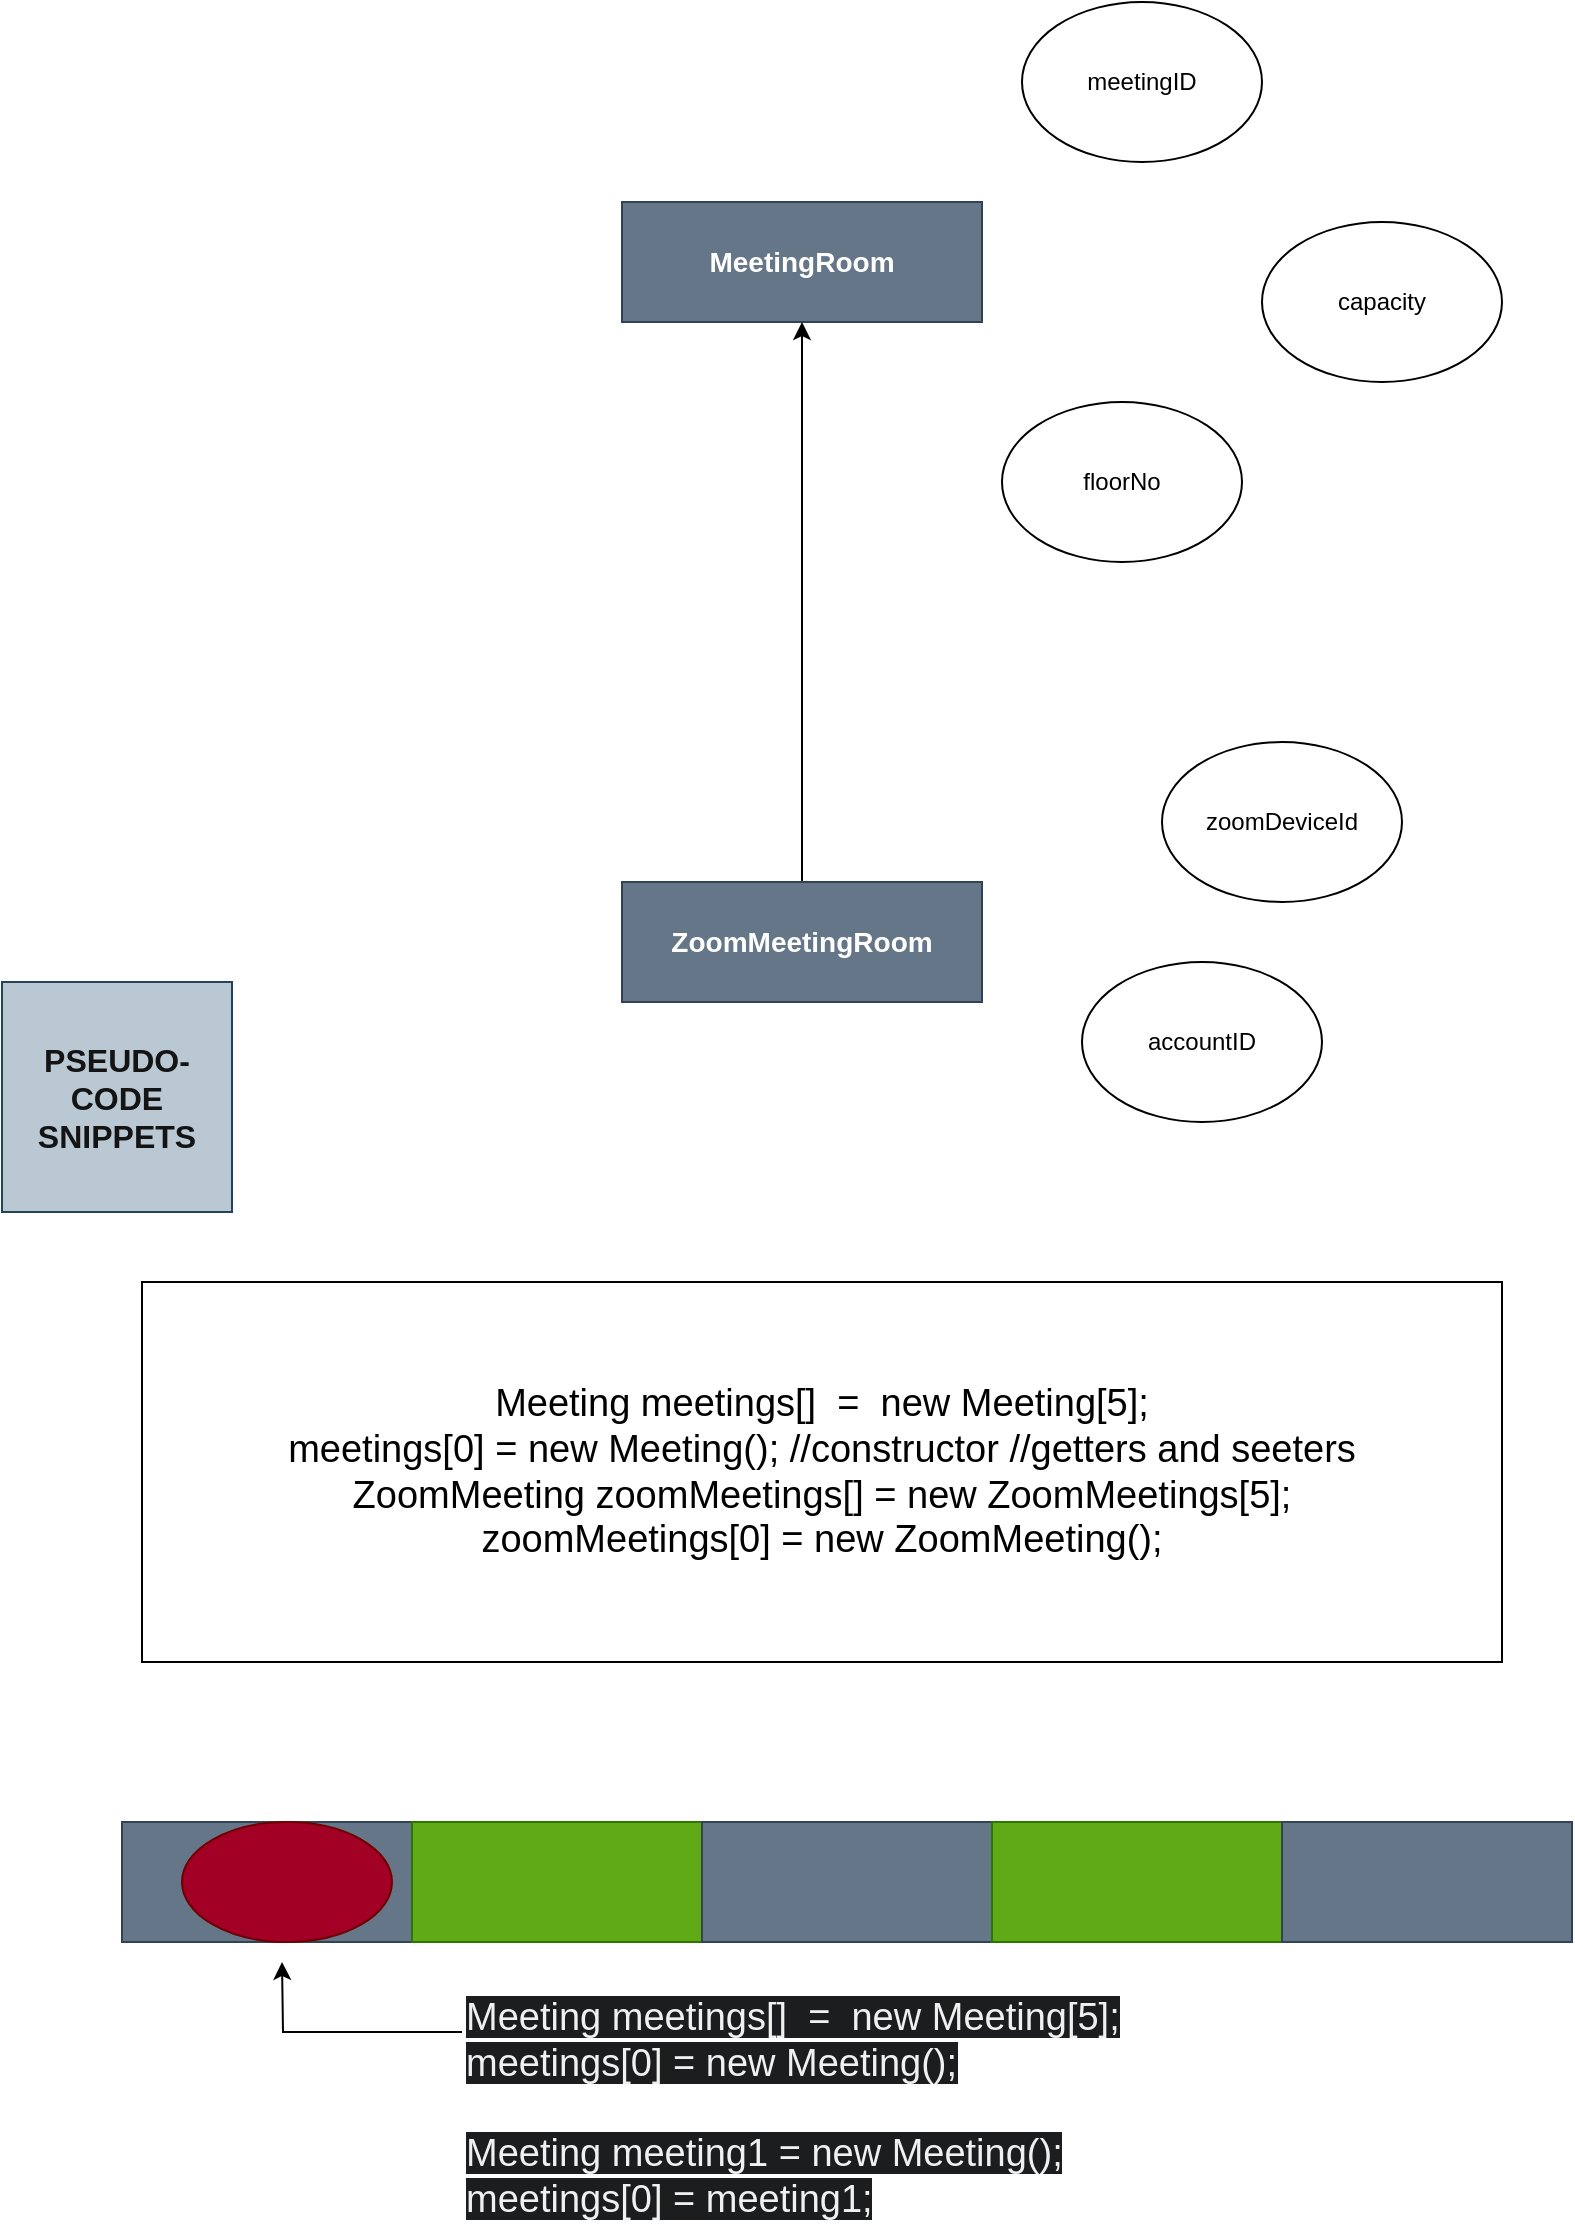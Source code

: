 <mxfile version="24.5.3" type="device">
  <diagram name="Page-1" id="om4HHHsU7aC2W0cappdG">
    <mxGraphModel dx="1034" dy="605" grid="1" gridSize="10" guides="1" tooltips="1" connect="1" arrows="1" fold="1" page="1" pageScale="1" pageWidth="850" pageHeight="1100" math="0" shadow="0">
      <root>
        <mxCell id="0" />
        <mxCell id="1" parent="0" />
        <mxCell id="n8ZgpCW0ZjQEd8stwqfs-15" value="MeetingRoom" style="rounded=0;whiteSpace=wrap;html=1;fillColor=#647687;fontColor=#ffffff;strokeColor=#314354;fontSize=14;fontStyle=1" vertex="1" parent="1">
          <mxGeometry x="340" y="100" width="180" height="60" as="geometry" />
        </mxCell>
        <mxCell id="n8ZgpCW0ZjQEd8stwqfs-17" style="edgeStyle=orthogonalEdgeStyle;rounded=0;orthogonalLoop=1;jettySize=auto;html=1;entryX=0.5;entryY=1;entryDx=0;entryDy=0;" edge="1" parent="1" source="n8ZgpCW0ZjQEd8stwqfs-16" target="n8ZgpCW0ZjQEd8stwqfs-15">
          <mxGeometry relative="1" as="geometry" />
        </mxCell>
        <mxCell id="n8ZgpCW0ZjQEd8stwqfs-16" value="ZoomMeetingRoom" style="rounded=0;whiteSpace=wrap;html=1;fillColor=#647687;fontColor=#ffffff;strokeColor=#314354;fontSize=14;fontStyle=1" vertex="1" parent="1">
          <mxGeometry x="340" y="440" width="180" height="60" as="geometry" />
        </mxCell>
        <mxCell id="n8ZgpCW0ZjQEd8stwqfs-18" value="capacity" style="ellipse;whiteSpace=wrap;html=1;" vertex="1" parent="1">
          <mxGeometry x="660" y="110" width="120" height="80" as="geometry" />
        </mxCell>
        <mxCell id="n8ZgpCW0ZjQEd8stwqfs-19" value="floorNo" style="ellipse;whiteSpace=wrap;html=1;" vertex="1" parent="1">
          <mxGeometry x="530" y="200" width="120" height="80" as="geometry" />
        </mxCell>
        <mxCell id="n8ZgpCW0ZjQEd8stwqfs-20" value="meetingID" style="ellipse;whiteSpace=wrap;html=1;" vertex="1" parent="1">
          <mxGeometry x="540" width="120" height="80" as="geometry" />
        </mxCell>
        <mxCell id="n8ZgpCW0ZjQEd8stwqfs-23" value="zoomDeviceId" style="ellipse;whiteSpace=wrap;html=1;" vertex="1" parent="1">
          <mxGeometry x="610" y="370" width="120" height="80" as="geometry" />
        </mxCell>
        <mxCell id="n8ZgpCW0ZjQEd8stwqfs-24" value="accountID" style="ellipse;whiteSpace=wrap;html=1;" vertex="1" parent="1">
          <mxGeometry x="570" y="480" width="120" height="80" as="geometry" />
        </mxCell>
        <mxCell id="n8ZgpCW0ZjQEd8stwqfs-25" value="Meeting meetings[]&amp;nbsp; =&amp;nbsp; new Meeting[5];&lt;div style=&quot;font-size: 19px;&quot;&gt;meetings[0] = new Meeting(); //constructor //getters and seeters&lt;/div&gt;&lt;div style=&quot;font-size: 19px;&quot;&gt;ZoomMeeting zoomMeetings[] = new ZoomMeetings[5];&lt;/div&gt;&lt;div style=&quot;font-size: 19px;&quot;&gt;zoomMeetings[0] = new ZoomMeeting();&lt;/div&gt;" style="rounded=0;whiteSpace=wrap;html=1;fontSize=19;" vertex="1" parent="1">
          <mxGeometry x="100" y="640" width="680" height="190" as="geometry" />
        </mxCell>
        <mxCell id="n8ZgpCW0ZjQEd8stwqfs-26" value="&lt;span style=&quot;font-size: 16px; font-weight: 700;&quot;&gt;&lt;font color=&quot;#141414&quot;&gt;PSEUDO-CODE&lt;/font&gt;&lt;/span&gt;&lt;div&gt;&lt;span style=&quot;font-size: 16px; font-weight: 700;&quot;&gt;&lt;font color=&quot;#141414&quot;&gt;SNIPPETS&lt;/font&gt;&lt;/span&gt;&lt;/div&gt;" style="whiteSpace=wrap;html=1;aspect=fixed;fillColor=#bac8d3;strokeColor=#23445d;" vertex="1" parent="1">
          <mxGeometry x="30" y="490" width="115" height="115" as="geometry" />
        </mxCell>
        <mxCell id="n8ZgpCW0ZjQEd8stwqfs-27" value="" style="rounded=0;whiteSpace=wrap;html=1;fillColor=#647687;fontColor=#ffffff;strokeColor=#314354;fontSize=14;fontStyle=1" vertex="1" parent="1">
          <mxGeometry x="90" y="910" width="145" height="60" as="geometry" />
        </mxCell>
        <mxCell id="n8ZgpCW0ZjQEd8stwqfs-29" value="" style="rounded=0;whiteSpace=wrap;html=1;fillColor=#60a917;fontColor=#ffffff;strokeColor=#2D7600;fontSize=14;fontStyle=1" vertex="1" parent="1">
          <mxGeometry x="235" y="910" width="145" height="60" as="geometry" />
        </mxCell>
        <mxCell id="n8ZgpCW0ZjQEd8stwqfs-30" value="" style="rounded=0;whiteSpace=wrap;html=1;fillColor=#647687;fontColor=#ffffff;strokeColor=#314354;fontSize=14;fontStyle=1" vertex="1" parent="1">
          <mxGeometry x="380" y="910" width="145" height="60" as="geometry" />
        </mxCell>
        <mxCell id="n8ZgpCW0ZjQEd8stwqfs-31" value="" style="rounded=0;whiteSpace=wrap;html=1;fillColor=#60a917;fontColor=#ffffff;strokeColor=#2D7600;fontSize=14;fontStyle=1" vertex="1" parent="1">
          <mxGeometry x="525" y="910" width="145" height="60" as="geometry" />
        </mxCell>
        <mxCell id="n8ZgpCW0ZjQEd8stwqfs-32" value="" style="rounded=0;whiteSpace=wrap;html=1;fillColor=#647687;fontColor=#ffffff;strokeColor=#314354;fontSize=14;fontStyle=1" vertex="1" parent="1">
          <mxGeometry x="670" y="910" width="145" height="60" as="geometry" />
        </mxCell>
        <mxCell id="n8ZgpCW0ZjQEd8stwqfs-35" style="edgeStyle=orthogonalEdgeStyle;rounded=0;orthogonalLoop=1;jettySize=auto;html=1;" edge="1" parent="1" source="n8ZgpCW0ZjQEd8stwqfs-33">
          <mxGeometry relative="1" as="geometry">
            <mxPoint x="170" y="980" as="targetPoint" />
          </mxGeometry>
        </mxCell>
        <mxCell id="n8ZgpCW0ZjQEd8stwqfs-33" value="&lt;span style=&quot;color: rgb(240, 240, 240); font-family: Helvetica; font-size: 19px; font-style: normal; font-variant-ligatures: normal; font-variant-caps: normal; font-weight: 400; letter-spacing: normal; orphans: 2; text-align: center; text-indent: 0px; text-transform: none; widows: 2; word-spacing: 0px; -webkit-text-stroke-width: 0px; white-space: normal; background-color: rgb(27, 29, 30); text-decoration-thickness: initial; text-decoration-style: initial; text-decoration-color: initial; display: inline !important; float: none;&quot;&gt;Meeting meetings[]&amp;nbsp; =&amp;nbsp; new Meeting[5];&lt;/span&gt;&lt;div&gt;&lt;span style=&quot;color: rgb(240, 240, 240); font-family: Helvetica; font-size: 19px; font-style: normal; font-variant-ligatures: normal; font-variant-caps: normal; font-weight: 400; letter-spacing: normal; orphans: 2; text-align: center; text-indent: 0px; text-transform: none; widows: 2; word-spacing: 0px; -webkit-text-stroke-width: 0px; white-space: normal; background-color: rgb(27, 29, 30); text-decoration-thickness: initial; text-decoration-style: initial; text-decoration-color: initial; display: inline !important; float: none;&quot;&gt;meetings[0] = new Meeting();&lt;/span&gt;&lt;/div&gt;&lt;div&gt;&lt;span style=&quot;color: rgb(240, 240, 240); font-family: Helvetica; font-size: 19px; font-style: normal; font-variant-ligatures: normal; font-variant-caps: normal; font-weight: 400; letter-spacing: normal; orphans: 2; text-align: center; text-indent: 0px; text-transform: none; widows: 2; word-spacing: 0px; -webkit-text-stroke-width: 0px; white-space: normal; background-color: rgb(27, 29, 30); text-decoration-thickness: initial; text-decoration-style: initial; text-decoration-color: initial; display: inline !important; float: none;&quot;&gt;&lt;br&gt;&lt;/span&gt;&lt;/div&gt;&lt;div&gt;&lt;span style=&quot;color: rgb(240, 240, 240); font-family: Helvetica; font-size: 19px; font-style: normal; font-variant-ligatures: normal; font-variant-caps: normal; font-weight: 400; letter-spacing: normal; orphans: 2; text-align: center; text-indent: 0px; text-transform: none; widows: 2; word-spacing: 0px; -webkit-text-stroke-width: 0px; white-space: normal; background-color: rgb(27, 29, 30); text-decoration-thickness: initial; text-decoration-style: initial; text-decoration-color: initial; display: inline !important; float: none;&quot;&gt;Meeting meeting1 = new Meeting();&lt;/span&gt;&lt;/div&gt;&lt;div&gt;&lt;span style=&quot;color: rgb(240, 240, 240); font-family: Helvetica; font-size: 19px; font-style: normal; font-variant-ligatures: normal; font-variant-caps: normal; font-weight: 400; letter-spacing: normal; orphans: 2; text-align: center; text-indent: 0px; text-transform: none; widows: 2; word-spacing: 0px; -webkit-text-stroke-width: 0px; white-space: normal; background-color: rgb(27, 29, 30); text-decoration-thickness: initial; text-decoration-style: initial; text-decoration-color: initial; display: inline !important; float: none;&quot;&gt;meetings[0] = meeting1;&lt;/span&gt;&lt;/div&gt;" style="text;whiteSpace=wrap;html=1;" vertex="1" parent="1">
          <mxGeometry x="260" y="990" width="360" height="50" as="geometry" />
        </mxCell>
        <mxCell id="n8ZgpCW0ZjQEd8stwqfs-34" value="" style="ellipse;whiteSpace=wrap;html=1;fillColor=#a20025;fontColor=#ffffff;strokeColor=#6F0000;" vertex="1" parent="1">
          <mxGeometry x="120" y="910" width="105" height="60" as="geometry" />
        </mxCell>
      </root>
    </mxGraphModel>
  </diagram>
</mxfile>

